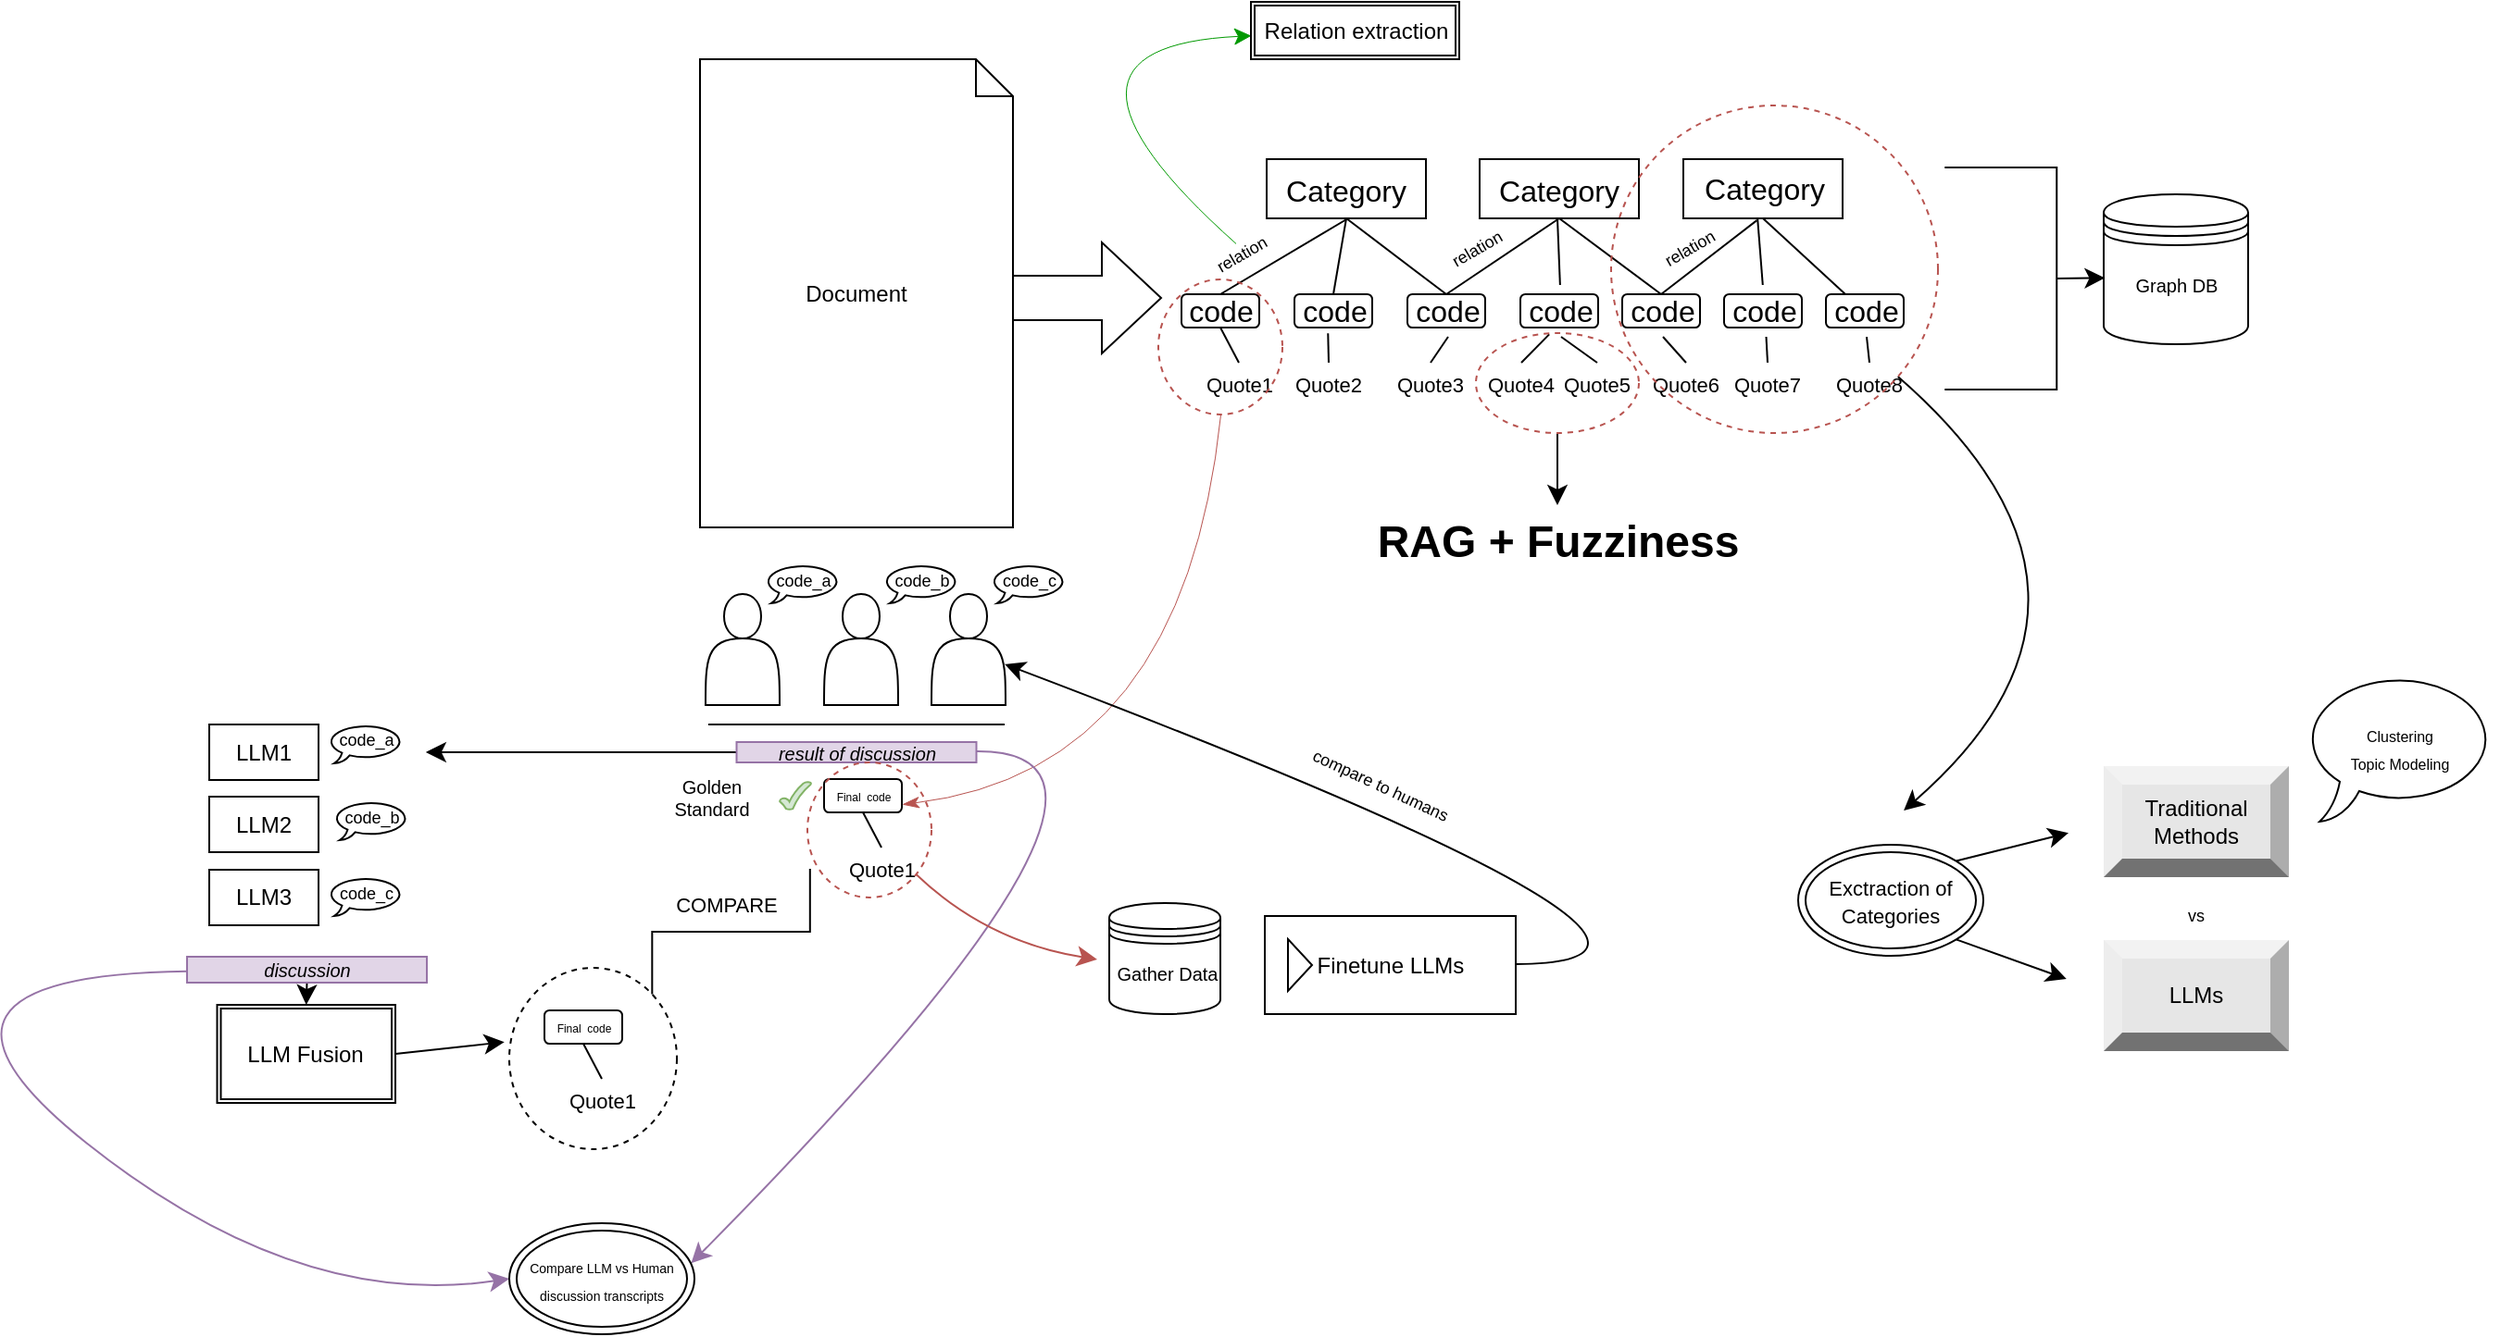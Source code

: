 <mxfile version="26.0.4">
  <diagram name="Page-1" id="NXRM2CCB16tGy451cCC7">
    <mxGraphModel dx="1940" dy="1178" grid="0" gridSize="10" guides="1" tooltips="1" connect="1" arrows="1" fold="1" page="0" pageScale="1" pageWidth="850" pageHeight="1100" math="0" shadow="0">
      <root>
        <mxCell id="0" />
        <mxCell id="1" parent="0" />
        <mxCell id="iVvw1VF7FRGHK6_UIkJ5-1" value="" style="rounded=0;whiteSpace=wrap;html=1;" vertex="1" parent="1">
          <mxGeometry x="52" y="-81" width="86" height="32" as="geometry" />
        </mxCell>
        <mxCell id="iVvw1VF7FRGHK6_UIkJ5-2" value="" style="rounded=0;whiteSpace=wrap;html=1;" vertex="1" parent="1">
          <mxGeometry x="277" y="-81" width="86" height="32" as="geometry" />
        </mxCell>
        <mxCell id="iVvw1VF7FRGHK6_UIkJ5-3" value="" style="rounded=0;whiteSpace=wrap;html=1;" vertex="1" parent="1">
          <mxGeometry x="167" y="-81" width="86" height="32" as="geometry" />
        </mxCell>
        <mxCell id="iVvw1VF7FRGHK6_UIkJ5-4" value="" style="rounded=1;whiteSpace=wrap;html=1;" vertex="1" parent="1">
          <mxGeometry x="6" y="-8" width="42" height="18" as="geometry" />
        </mxCell>
        <mxCell id="iVvw1VF7FRGHK6_UIkJ5-5" value="" style="rounded=1;whiteSpace=wrap;html=1;" vertex="1" parent="1">
          <mxGeometry x="67" y="-8" width="42" height="18" as="geometry" />
        </mxCell>
        <mxCell id="iVvw1VF7FRGHK6_UIkJ5-6" value="" style="rounded=1;whiteSpace=wrap;html=1;" vertex="1" parent="1">
          <mxGeometry x="128" y="-8" width="42" height="18" as="geometry" />
        </mxCell>
        <mxCell id="iVvw1VF7FRGHK6_UIkJ5-8" value="" style="rounded=1;whiteSpace=wrap;html=1;" vertex="1" parent="1">
          <mxGeometry x="189" y="-8" width="42" height="18" as="geometry" />
        </mxCell>
        <mxCell id="iVvw1VF7FRGHK6_UIkJ5-9" value="" style="rounded=1;whiteSpace=wrap;html=1;" vertex="1" parent="1">
          <mxGeometry x="244" y="-8" width="42" height="18" as="geometry" />
        </mxCell>
        <mxCell id="iVvw1VF7FRGHK6_UIkJ5-10" value="" style="rounded=1;whiteSpace=wrap;html=1;" vertex="1" parent="1">
          <mxGeometry x="299" y="-8" width="42" height="18" as="geometry" />
        </mxCell>
        <mxCell id="iVvw1VF7FRGHK6_UIkJ5-11" value="" style="rounded=1;whiteSpace=wrap;html=1;" vertex="1" parent="1">
          <mxGeometry x="354" y="-8" width="42" height="18" as="geometry" />
        </mxCell>
        <mxCell id="iVvw1VF7FRGHK6_UIkJ5-12" value="" style="endArrow=none;html=1;rounded=0;fontSize=12;startSize=8;endSize=8;curved=1;exitX=0.5;exitY=0;exitDx=0;exitDy=0;" edge="1" parent="1" source="iVvw1VF7FRGHK6_UIkJ5-4">
          <mxGeometry width="50" height="50" relative="1" as="geometry">
            <mxPoint x="46" y="1" as="sourcePoint" />
            <mxPoint x="96" y="-49" as="targetPoint" />
          </mxGeometry>
        </mxCell>
        <mxCell id="iVvw1VF7FRGHK6_UIkJ5-13" value="" style="endArrow=none;html=1;rounded=0;fontSize=12;startSize=8;endSize=8;curved=1;exitX=0.5;exitY=0;exitDx=0;exitDy=0;entryX=0.5;entryY=1;entryDx=0;entryDy=0;" edge="1" parent="1" source="iVvw1VF7FRGHK6_UIkJ5-5" target="iVvw1VF7FRGHK6_UIkJ5-1">
          <mxGeometry width="50" height="50" relative="1" as="geometry">
            <mxPoint x="37" y="2" as="sourcePoint" />
            <mxPoint x="106" y="-39" as="targetPoint" />
          </mxGeometry>
        </mxCell>
        <mxCell id="iVvw1VF7FRGHK6_UIkJ5-14" value="" style="endArrow=none;html=1;rounded=0;fontSize=12;startSize=8;endSize=8;curved=1;exitX=0.5;exitY=0;exitDx=0;exitDy=0;entryX=0.5;entryY=1;entryDx=0;entryDy=0;" edge="1" parent="1" source="iVvw1VF7FRGHK6_UIkJ5-6" target="iVvw1VF7FRGHK6_UIkJ5-1">
          <mxGeometry width="50" height="50" relative="1" as="geometry">
            <mxPoint x="98" y="2" as="sourcePoint" />
            <mxPoint x="105" y="-39" as="targetPoint" />
          </mxGeometry>
        </mxCell>
        <mxCell id="iVvw1VF7FRGHK6_UIkJ5-15" value="" style="endArrow=none;html=1;rounded=0;fontSize=12;startSize=8;endSize=8;curved=1;entryX=0.5;entryY=1;entryDx=0;entryDy=0;exitX=0.5;exitY=0;exitDx=0;exitDy=0;" edge="1" parent="1" source="iVvw1VF7FRGHK6_UIkJ5-6" target="iVvw1VF7FRGHK6_UIkJ5-3">
          <mxGeometry width="50" height="50" relative="1" as="geometry">
            <mxPoint x="158" y="-13" as="sourcePoint" />
            <mxPoint x="105" y="-39" as="targetPoint" />
          </mxGeometry>
        </mxCell>
        <mxCell id="iVvw1VF7FRGHK6_UIkJ5-16" value="" style="endArrow=none;html=1;rounded=0;fontSize=12;startSize=8;endSize=8;curved=1;" edge="1" parent="1" source="iVvw1VF7FRGHK6_UIkJ5-27">
          <mxGeometry width="50" height="50" relative="1" as="geometry">
            <mxPoint x="159" y="2" as="sourcePoint" />
            <mxPoint x="209" y="-49" as="targetPoint" />
          </mxGeometry>
        </mxCell>
        <mxCell id="iVvw1VF7FRGHK6_UIkJ5-18" value="" style="endArrow=none;html=1;rounded=0;fontSize=12;startSize=8;endSize=8;curved=1;entryX=0.435;entryY=1.044;entryDx=0;entryDy=0;entryPerimeter=0;" edge="1" parent="1" source="iVvw1VF7FRGHK6_UIkJ5-29" target="iVvw1VF7FRGHK6_UIkJ5-23">
          <mxGeometry width="50" height="50" relative="1" as="geometry">
            <mxPoint x="268" y="2" as="sourcePoint" />
            <mxPoint x="318" y="-47" as="targetPoint" />
          </mxGeometry>
        </mxCell>
        <mxCell id="iVvw1VF7FRGHK6_UIkJ5-19" value="" style="endArrow=none;html=1;rounded=0;fontSize=12;startSize=8;endSize=8;curved=1;exitX=0.25;exitY=0;exitDx=0;exitDy=0;entryX=0.5;entryY=1;entryDx=0;entryDy=0;" edge="1" parent="1" source="iVvw1VF7FRGHK6_UIkJ5-11" target="iVvw1VF7FRGHK6_UIkJ5-2">
          <mxGeometry width="50" height="50" relative="1" as="geometry">
            <mxPoint x="320" y="2" as="sourcePoint" />
            <mxPoint x="320" y="-47" as="targetPoint" />
          </mxGeometry>
        </mxCell>
        <mxCell id="iVvw1VF7FRGHK6_UIkJ5-20" value="" style="endArrow=none;html=1;rounded=0;fontSize=12;startSize=8;endSize=8;curved=1;exitX=0.5;exitY=0;exitDx=0;exitDy=0;entryX=0.5;entryY=1;entryDx=0;entryDy=0;" edge="1" parent="1" source="iVvw1VF7FRGHK6_UIkJ5-9" target="iVvw1VF7FRGHK6_UIkJ5-3">
          <mxGeometry width="50" height="50" relative="1" as="geometry">
            <mxPoint x="275" y="2" as="sourcePoint" />
            <mxPoint x="210" y="-51" as="targetPoint" />
          </mxGeometry>
        </mxCell>
        <mxCell id="iVvw1VF7FRGHK6_UIkJ5-21" value="Category" style="text;html=1;align=center;verticalAlign=middle;whiteSpace=wrap;rounded=0;fontSize=16;" vertex="1" parent="1">
          <mxGeometry x="65" y="-79" width="60" height="30" as="geometry" />
        </mxCell>
        <mxCell id="iVvw1VF7FRGHK6_UIkJ5-22" value="Category" style="text;html=1;align=center;verticalAlign=middle;whiteSpace=wrap;rounded=0;fontSize=16;" vertex="1" parent="1">
          <mxGeometry x="180" y="-79" width="60" height="30" as="geometry" />
        </mxCell>
        <mxCell id="iVvw1VF7FRGHK6_UIkJ5-23" value="Category" style="text;html=1;align=center;verticalAlign=middle;whiteSpace=wrap;rounded=0;fontSize=16;" vertex="1" parent="1">
          <mxGeometry x="291" y="-80" width="60" height="30" as="geometry" />
        </mxCell>
        <mxCell id="iVvw1VF7FRGHK6_UIkJ5-24" value="code" style="text;html=1;align=center;verticalAlign=middle;whiteSpace=wrap;rounded=0;fontSize=16;" vertex="1" parent="1">
          <mxGeometry x="10.5" y="-8" width="33" height="17" as="geometry" />
        </mxCell>
        <mxCell id="iVvw1VF7FRGHK6_UIkJ5-25" value="code" style="text;html=1;align=center;verticalAlign=middle;whiteSpace=wrap;rounded=0;fontSize=16;" vertex="1" parent="1">
          <mxGeometry x="67" y="-13" width="44" height="28" as="geometry" />
        </mxCell>
        <mxCell id="iVvw1VF7FRGHK6_UIkJ5-26" value="code" style="text;html=1;align=center;verticalAlign=middle;whiteSpace=wrap;rounded=0;fontSize=16;" vertex="1" parent="1">
          <mxGeometry x="128" y="-13" width="44" height="28" as="geometry" />
        </mxCell>
        <mxCell id="iVvw1VF7FRGHK6_UIkJ5-27" value="code" style="text;html=1;align=center;verticalAlign=middle;whiteSpace=wrap;rounded=0;fontSize=16;" vertex="1" parent="1">
          <mxGeometry x="189" y="-13" width="44" height="28" as="geometry" />
        </mxCell>
        <mxCell id="iVvw1VF7FRGHK6_UIkJ5-28" value="code" style="text;html=1;align=center;verticalAlign=middle;whiteSpace=wrap;rounded=0;fontSize=16;" vertex="1" parent="1">
          <mxGeometry x="244" y="-13" width="44" height="28" as="geometry" />
        </mxCell>
        <mxCell id="iVvw1VF7FRGHK6_UIkJ5-29" value="code" style="text;html=1;align=center;verticalAlign=middle;whiteSpace=wrap;rounded=0;fontSize=16;" vertex="1" parent="1">
          <mxGeometry x="299" y="-13" width="44" height="28" as="geometry" />
        </mxCell>
        <mxCell id="iVvw1VF7FRGHK6_UIkJ5-30" value="code" style="text;html=1;align=center;verticalAlign=middle;whiteSpace=wrap;rounded=0;fontSize=16;" vertex="1" parent="1">
          <mxGeometry x="354" y="-13" width="44" height="28" as="geometry" />
        </mxCell>
        <mxCell id="iVvw1VF7FRGHK6_UIkJ5-34" value="" style="endArrow=none;html=1;rounded=0;fontSize=12;startSize=8;endSize=8;curved=1;exitX=0.5;exitY=0;exitDx=0;exitDy=0;entryX=0.462;entryY=1.033;entryDx=0;entryDy=0;entryPerimeter=0;" edge="1" parent="1" source="iVvw1VF7FRGHK6_UIkJ5-9" target="iVvw1VF7FRGHK6_UIkJ5-2">
          <mxGeometry width="50" height="50" relative="1" as="geometry">
            <mxPoint x="265" y="-8" as="sourcePoint" />
            <mxPoint x="322" y="-51" as="targetPoint" />
          </mxGeometry>
        </mxCell>
        <mxCell id="iVvw1VF7FRGHK6_UIkJ5-45" style="edgeStyle=none;curved=1;rounded=0;orthogonalLoop=1;jettySize=auto;html=1;exitX=0.5;exitY=0;exitDx=0;exitDy=0;fontSize=12;endArrow=none;endFill=0;entryX=0.5;entryY=1;entryDx=0;entryDy=0;" edge="1" parent="1" source="iVvw1VF7FRGHK6_UIkJ5-37" target="iVvw1VF7FRGHK6_UIkJ5-4">
          <mxGeometry relative="1" as="geometry">
            <mxPoint x="29" y="9" as="targetPoint" />
          </mxGeometry>
        </mxCell>
        <mxCell id="iVvw1VF7FRGHK6_UIkJ5-93" style="edgeStyle=none;curved=1;rounded=0;orthogonalLoop=1;jettySize=auto;html=1;entryX=1;entryY=0.75;entryDx=0;entryDy=0;fontSize=12;startSize=8;endSize=8;endArrow=classicThin;endFill=1;strokeWidth=0.5;strokeColor=#b85450;exitX=0.5;exitY=1;exitDx=0;exitDy=0;fillColor=#f8cecc;" edge="1" parent="1" source="iVvw1VF7FRGHK6_UIkJ5-90" target="iVvw1VF7FRGHK6_UIkJ5-72">
          <mxGeometry relative="1" as="geometry">
            <Array as="points">
              <mxPoint x="7" y="249" />
            </Array>
          </mxGeometry>
        </mxCell>
        <mxCell id="iVvw1VF7FRGHK6_UIkJ5-37" value="&lt;font style=&quot;font-size: 11px;&quot;&gt;Quote1&lt;/font&gt;" style="text;html=1;align=center;verticalAlign=middle;whiteSpace=wrap;rounded=0;fontSize=16;" vertex="1" parent="1">
          <mxGeometry x="16.5" y="29" width="41" height="19" as="geometry" />
        </mxCell>
        <mxCell id="iVvw1VF7FRGHK6_UIkJ5-38" value="&lt;font style=&quot;font-size: 11px;&quot;&gt;Quote2&lt;/font&gt;" style="text;html=1;align=center;verticalAlign=middle;whiteSpace=wrap;rounded=0;fontSize=16;" vertex="1" parent="1">
          <mxGeometry x="65" y="29" width="41" height="19" as="geometry" />
        </mxCell>
        <mxCell id="iVvw1VF7FRGHK6_UIkJ5-48" style="edgeStyle=none;curved=1;rounded=0;orthogonalLoop=1;jettySize=auto;html=1;exitX=0.5;exitY=0;exitDx=0;exitDy=0;entryX=0.5;entryY=1;entryDx=0;entryDy=0;fontSize=12;startSize=8;endSize=8;endArrow=none;endFill=0;" edge="1" parent="1" source="iVvw1VF7FRGHK6_UIkJ5-39" target="iVvw1VF7FRGHK6_UIkJ5-26">
          <mxGeometry relative="1" as="geometry" />
        </mxCell>
        <mxCell id="iVvw1VF7FRGHK6_UIkJ5-39" value="&lt;font style=&quot;font-size: 11px;&quot;&gt;Quote3&lt;/font&gt;" style="text;html=1;align=center;verticalAlign=middle;whiteSpace=wrap;rounded=0;fontSize=16;" vertex="1" parent="1">
          <mxGeometry x="120" y="29" width="41" height="19" as="geometry" />
        </mxCell>
        <mxCell id="iVvw1VF7FRGHK6_UIkJ5-40" value="&lt;font style=&quot;font-size: 11px;&quot;&gt;Quote4&lt;/font&gt;" style="text;html=1;align=center;verticalAlign=middle;whiteSpace=wrap;rounded=0;fontSize=16;" vertex="1" parent="1">
          <mxGeometry x="169" y="29" width="41" height="19" as="geometry" />
        </mxCell>
        <mxCell id="iVvw1VF7FRGHK6_UIkJ5-50" style="edgeStyle=none;curved=1;rounded=0;orthogonalLoop=1;jettySize=auto;html=1;exitX=0.5;exitY=0;exitDx=0;exitDy=0;entryX=0.5;entryY=1;entryDx=0;entryDy=0;fontSize=12;startSize=8;endSize=8;endArrow=none;endFill=0;" edge="1" parent="1" source="iVvw1VF7FRGHK6_UIkJ5-41" target="iVvw1VF7FRGHK6_UIkJ5-27">
          <mxGeometry relative="1" as="geometry" />
        </mxCell>
        <mxCell id="iVvw1VF7FRGHK6_UIkJ5-41" value="&lt;font style=&quot;font-size: 11px;&quot;&gt;Quote5&lt;/font&gt;" style="text;html=1;align=center;verticalAlign=middle;whiteSpace=wrap;rounded=0;fontSize=16;" vertex="1" parent="1">
          <mxGeometry x="210" y="29" width="41" height="19" as="geometry" />
        </mxCell>
        <mxCell id="iVvw1VF7FRGHK6_UIkJ5-51" style="edgeStyle=none;curved=1;rounded=0;orthogonalLoop=1;jettySize=auto;html=1;exitX=0.5;exitY=0;exitDx=0;exitDy=0;entryX=0.5;entryY=1;entryDx=0;entryDy=0;fontSize=12;startSize=8;endSize=8;endArrow=none;endFill=0;" edge="1" parent="1" source="iVvw1VF7FRGHK6_UIkJ5-42" target="iVvw1VF7FRGHK6_UIkJ5-28">
          <mxGeometry relative="1" as="geometry" />
        </mxCell>
        <mxCell id="iVvw1VF7FRGHK6_UIkJ5-42" value="&lt;font style=&quot;font-size: 11px;&quot;&gt;Quote6&lt;/font&gt;" style="text;html=1;align=center;verticalAlign=middle;whiteSpace=wrap;rounded=0;fontSize=16;" vertex="1" parent="1">
          <mxGeometry x="258" y="29" width="41" height="19" as="geometry" />
        </mxCell>
        <mxCell id="iVvw1VF7FRGHK6_UIkJ5-52" style="edgeStyle=none;curved=1;rounded=0;orthogonalLoop=1;jettySize=auto;html=1;exitX=0.5;exitY=0;exitDx=0;exitDy=0;fontSize=12;startSize=8;endSize=8;endArrow=none;endFill=0;" edge="1" parent="1" source="iVvw1VF7FRGHK6_UIkJ5-43" target="iVvw1VF7FRGHK6_UIkJ5-29">
          <mxGeometry relative="1" as="geometry" />
        </mxCell>
        <mxCell id="iVvw1VF7FRGHK6_UIkJ5-43" value="&lt;font style=&quot;font-size: 11px;&quot;&gt;Quote7&lt;/font&gt;" style="text;html=1;align=center;verticalAlign=middle;whiteSpace=wrap;rounded=0;fontSize=16;" vertex="1" parent="1">
          <mxGeometry x="302" y="29" width="41" height="19" as="geometry" />
        </mxCell>
        <mxCell id="iVvw1VF7FRGHK6_UIkJ5-53" style="edgeStyle=none;curved=1;rounded=0;orthogonalLoop=1;jettySize=auto;html=1;exitX=0.5;exitY=0;exitDx=0;exitDy=0;entryX=0.5;entryY=1;entryDx=0;entryDy=0;fontSize=12;startSize=8;endSize=8;endArrow=none;endFill=0;" edge="1" parent="1" source="iVvw1VF7FRGHK6_UIkJ5-44" target="iVvw1VF7FRGHK6_UIkJ5-30">
          <mxGeometry relative="1" as="geometry" />
        </mxCell>
        <mxCell id="iVvw1VF7FRGHK6_UIkJ5-44" value="&lt;font style=&quot;font-size: 11px;&quot;&gt;Quote8&lt;/font&gt;" style="text;html=1;align=center;verticalAlign=middle;whiteSpace=wrap;rounded=0;fontSize=16;" vertex="1" parent="1">
          <mxGeometry x="357" y="29" width="41" height="19" as="geometry" />
        </mxCell>
        <mxCell id="iVvw1VF7FRGHK6_UIkJ5-47" style="edgeStyle=none;curved=1;rounded=0;orthogonalLoop=1;jettySize=auto;html=1;exitX=0.5;exitY=0;exitDx=0;exitDy=0;entryX=0.412;entryY=0.934;entryDx=0;entryDy=0;entryPerimeter=0;fontSize=12;endArrow=none;endFill=0;" edge="1" parent="1" source="iVvw1VF7FRGHK6_UIkJ5-38" target="iVvw1VF7FRGHK6_UIkJ5-25">
          <mxGeometry relative="1" as="geometry" />
        </mxCell>
        <mxCell id="iVvw1VF7FRGHK6_UIkJ5-49" style="edgeStyle=none;curved=1;rounded=0;orthogonalLoop=1;jettySize=auto;html=1;exitX=0.5;exitY=0;exitDx=0;exitDy=0;entryX=0.354;entryY=0.954;entryDx=0;entryDy=0;entryPerimeter=0;fontSize=12;startSize=8;endSize=8;endArrow=none;endFill=0;" edge="1" parent="1" source="iVvw1VF7FRGHK6_UIkJ5-40" target="iVvw1VF7FRGHK6_UIkJ5-27">
          <mxGeometry relative="1" as="geometry" />
        </mxCell>
        <mxCell id="iVvw1VF7FRGHK6_UIkJ5-142" style="edgeStyle=none;curved=1;rounded=0;orthogonalLoop=1;jettySize=auto;html=1;exitX=0.5;exitY=0;exitDx=0;exitDy=0;fontSize=12;startSize=8;endSize=8;strokeWidth=0.5;strokeColor=#009900;" edge="1" parent="1" source="iVvw1VF7FRGHK6_UIkJ5-58" target="iVvw1VF7FRGHK6_UIkJ5-143">
          <mxGeometry relative="1" as="geometry">
            <mxPoint x="43" y="-182" as="targetPoint" />
            <Array as="points">
              <mxPoint x="-84" y="-142" />
            </Array>
          </mxGeometry>
        </mxCell>
        <mxCell id="iVvw1VF7FRGHK6_UIkJ5-58" value="&lt;font style=&quot;font-size: 9px;&quot;&gt;relation&lt;/font&gt;" style="text;html=1;align=center;verticalAlign=middle;whiteSpace=wrap;rounded=0;fontSize=16;rotation=-30;" vertex="1" parent="1">
          <mxGeometry x="7" y="-36" width="60" height="7" as="geometry" />
        </mxCell>
        <mxCell id="iVvw1VF7FRGHK6_UIkJ5-61" value="&lt;font style=&quot;font-size: 9px;&quot;&gt;relation&lt;/font&gt;" style="text;html=1;align=center;verticalAlign=middle;whiteSpace=wrap;rounded=0;fontSize=16;rotation=-30;" vertex="1" parent="1">
          <mxGeometry x="134" y="-39" width="60" height="7" as="geometry" />
        </mxCell>
        <mxCell id="iVvw1VF7FRGHK6_UIkJ5-62" value="&lt;font style=&quot;font-size: 9px;&quot;&gt;relation&lt;/font&gt;" style="text;html=1;align=center;verticalAlign=middle;whiteSpace=wrap;rounded=0;fontSize=16;rotation=-30;" vertex="1" parent="1">
          <mxGeometry x="248.5" y="-39" width="60" height="7" as="geometry" />
        </mxCell>
        <mxCell id="iVvw1VF7FRGHK6_UIkJ5-65" value="" style="edgeStyle=none;curved=1;rounded=0;orthogonalLoop=1;jettySize=auto;html=1;fontSize=12;startSize=8;endSize=8;" edge="1" parent="1" source="iVvw1VF7FRGHK6_UIkJ5-63" target="iVvw1VF7FRGHK6_UIkJ5-64">
          <mxGeometry relative="1" as="geometry" />
        </mxCell>
        <mxCell id="iVvw1VF7FRGHK6_UIkJ5-63" value="Document" style="shape=note;size=20;whiteSpace=wrap;html=1;" vertex="1" parent="1">
          <mxGeometry x="-254" y="-135" width="169" height="253" as="geometry" />
        </mxCell>
        <mxCell id="iVvw1VF7FRGHK6_UIkJ5-64" value="" style="shape=singleArrow;whiteSpace=wrap;html=1;arrowWidth=0.4;arrowSize=0.4;" vertex="1" parent="1">
          <mxGeometry x="-85" y="-36" width="80" height="60" as="geometry" />
        </mxCell>
        <mxCell id="iVvw1VF7FRGHK6_UIkJ5-68" value="" style="shape=actor;whiteSpace=wrap;html=1;" vertex="1" parent="1">
          <mxGeometry x="-251" y="154" width="40" height="60" as="geometry" />
        </mxCell>
        <mxCell id="iVvw1VF7FRGHK6_UIkJ5-69" value="" style="shape=actor;whiteSpace=wrap;html=1;" vertex="1" parent="1">
          <mxGeometry x="-187" y="154" width="40" height="60" as="geometry" />
        </mxCell>
        <mxCell id="iVvw1VF7FRGHK6_UIkJ5-70" value="" style="shape=actor;whiteSpace=wrap;html=1;" vertex="1" parent="1">
          <mxGeometry x="-129" y="154" width="40" height="60" as="geometry" />
        </mxCell>
        <mxCell id="iVvw1VF7FRGHK6_UIkJ5-72" value="" style="rounded=1;whiteSpace=wrap;html=1;" vertex="1" parent="1">
          <mxGeometry x="-187" y="254" width="42" height="18" as="geometry" />
        </mxCell>
        <mxCell id="iVvw1VF7FRGHK6_UIkJ5-73" value="&lt;font style=&quot;font-size: 6px;&quot;&gt;Final&amp;nbsp; code&lt;/font&gt;" style="text;html=1;align=center;verticalAlign=middle;whiteSpace=wrap;rounded=0;fontSize=16;" vertex="1" parent="1">
          <mxGeometry x="-182.5" y="251" width="33" height="17" as="geometry" />
        </mxCell>
        <mxCell id="iVvw1VF7FRGHK6_UIkJ5-74" style="edgeStyle=none;curved=1;rounded=0;orthogonalLoop=1;jettySize=auto;html=1;exitX=0.5;exitY=0;exitDx=0;exitDy=0;fontSize=12;endArrow=none;endFill=0;entryX=0.5;entryY=1;entryDx=0;entryDy=0;" edge="1" parent="1" source="iVvw1VF7FRGHK6_UIkJ5-75" target="iVvw1VF7FRGHK6_UIkJ5-72">
          <mxGeometry relative="1" as="geometry" />
        </mxCell>
        <mxCell id="iVvw1VF7FRGHK6_UIkJ5-75" value="&lt;font style=&quot;font-size: 11px;&quot;&gt;Quote1&lt;/font&gt;" style="text;html=1;align=center;verticalAlign=middle;whiteSpace=wrap;rounded=0;fontSize=16;" vertex="1" parent="1">
          <mxGeometry x="-176.5" y="291" width="41" height="19" as="geometry" />
        </mxCell>
        <mxCell id="iVvw1VF7FRGHK6_UIkJ5-78" value="" style="whiteSpace=wrap;html=1;shape=mxgraph.basic.oval_callout" vertex="1" parent="1">
          <mxGeometry x="-219" y="138" width="41" height="21" as="geometry" />
        </mxCell>
        <mxCell id="iVvw1VF7FRGHK6_UIkJ5-79" value="&lt;font style=&quot;font-size: 9px;&quot;&gt;code_a&lt;/font&gt;" style="text;html=1;align=center;verticalAlign=middle;whiteSpace=wrap;rounded=0;fontSize=16;" vertex="1" parent="1">
          <mxGeometry x="-211.5" y="138" width="26" height="11" as="geometry" />
        </mxCell>
        <mxCell id="iVvw1VF7FRGHK6_UIkJ5-80" value="" style="whiteSpace=wrap;html=1;shape=mxgraph.basic.oval_callout" vertex="1" parent="1">
          <mxGeometry x="-155" y="138" width="41" height="21" as="geometry" />
        </mxCell>
        <mxCell id="iVvw1VF7FRGHK6_UIkJ5-81" value="&lt;font style=&quot;font-size: 9px;&quot;&gt;code_b&lt;/font&gt;" style="text;html=1;align=center;verticalAlign=middle;whiteSpace=wrap;rounded=0;fontSize=16;" vertex="1" parent="1">
          <mxGeometry x="-147.5" y="138" width="26" height="11" as="geometry" />
        </mxCell>
        <mxCell id="iVvw1VF7FRGHK6_UIkJ5-82" value="" style="whiteSpace=wrap;html=1;shape=mxgraph.basic.oval_callout" vertex="1" parent="1">
          <mxGeometry x="-97" y="138" width="41" height="21" as="geometry" />
        </mxCell>
        <mxCell id="iVvw1VF7FRGHK6_UIkJ5-83" value="&lt;font style=&quot;font-size: 9px;&quot;&gt;code_c&lt;/font&gt;" style="text;html=1;align=center;verticalAlign=middle;whiteSpace=wrap;rounded=0;fontSize=16;" vertex="1" parent="1">
          <mxGeometry x="-89.5" y="138" width="26" height="11" as="geometry" />
        </mxCell>
        <mxCell id="iVvw1VF7FRGHK6_UIkJ5-85" value="" style="verticalLabelPosition=bottom;verticalAlign=top;html=1;shape=mxgraph.basic.tick;fillColor=#d5e8d4;strokeColor=#82b366;" vertex="1" parent="1">
          <mxGeometry x="-211" y="255.5" width="17" height="15" as="geometry" />
        </mxCell>
        <mxCell id="iVvw1VF7FRGHK6_UIkJ5-86" value="" style="endArrow=none;html=1;rounded=0;fontSize=12;startSize=8;endSize=8;curved=1;" edge="1" parent="1">
          <mxGeometry relative="1" as="geometry">
            <mxPoint x="-249.5" y="224.5" as="sourcePoint" />
            <mxPoint x="-89.5" y="224.5" as="targetPoint" />
          </mxGeometry>
        </mxCell>
        <mxCell id="iVvw1VF7FRGHK6_UIkJ5-115" style="edgeStyle=none;curved=1;rounded=0;orthogonalLoop=1;jettySize=auto;html=1;fontSize=12;startSize=8;endSize=8;" edge="1" parent="1" source="iVvw1VF7FRGHK6_UIkJ5-89">
          <mxGeometry relative="1" as="geometry">
            <mxPoint x="-402.083" y="239.5" as="targetPoint" />
          </mxGeometry>
        </mxCell>
        <mxCell id="iVvw1VF7FRGHK6_UIkJ5-154" style="edgeStyle=none;curved=1;rounded=0;orthogonalLoop=1;jettySize=auto;html=1;fontSize=12;startSize=8;endSize=8;fillColor=#e1d5e7;strokeColor=#9673a6;entryX=0.982;entryY=0.361;entryDx=0;entryDy=0;entryPerimeter=0;" edge="1" parent="1" source="iVvw1VF7FRGHK6_UIkJ5-89" target="iVvw1VF7FRGHK6_UIkJ5-155">
          <mxGeometry relative="1" as="geometry">
            <mxPoint x="-267" y="572" as="targetPoint" />
            <Array as="points">
              <mxPoint x="16" y="238" />
            </Array>
          </mxGeometry>
        </mxCell>
        <mxCell id="iVvw1VF7FRGHK6_UIkJ5-89" value="&lt;font&gt;result of discussion&lt;/font&gt;" style="text;html=1;align=center;verticalAlign=middle;whiteSpace=wrap;rounded=0;fontSize=10;fontStyle=2;fillColor=#e1d5e7;strokeColor=#9673a6;" vertex="1" parent="1">
          <mxGeometry x="-234.25" y="234" width="129.5" height="11" as="geometry" />
        </mxCell>
        <mxCell id="iVvw1VF7FRGHK6_UIkJ5-90" value="" style="ellipse;whiteSpace=wrap;html=1;align=center;dashed=1;fillColor=none;strokeColor=#b85450;" vertex="1" parent="1">
          <mxGeometry x="-6.5" y="-16" width="67" height="73" as="geometry" />
        </mxCell>
        <mxCell id="iVvw1VF7FRGHK6_UIkJ5-95" value="&lt;span&gt;Golden Standard&lt;/span&gt;" style="text;html=1;align=center;verticalAlign=middle;whiteSpace=wrap;rounded=0;fontSize=10;strokeWidth=6;" vertex="1" parent="1">
          <mxGeometry x="-275.75" y="255.5" width="56.75" height="17" as="geometry" />
        </mxCell>
        <mxCell id="iVvw1VF7FRGHK6_UIkJ5-98" style="edgeStyle=none;curved=1;rounded=0;orthogonalLoop=1;jettySize=auto;html=1;fontSize=12;startSize=8;endSize=8;fontColor=light-dark(#e90707, #ededed);strokeColor=#b85450;fillColor=#f8cecc;" edge="1" parent="1" source="iVvw1VF7FRGHK6_UIkJ5-97">
          <mxGeometry relative="1" as="geometry">
            <mxPoint x="-39.5" y="351.5" as="targetPoint" />
            <Array as="points">
              <mxPoint x="-99" y="342" />
            </Array>
          </mxGeometry>
        </mxCell>
        <mxCell id="iVvw1VF7FRGHK6_UIkJ5-97" value="" style="ellipse;whiteSpace=wrap;html=1;align=center;dashed=1;fillColor=none;strokeColor=#b85450;" vertex="1" parent="1">
          <mxGeometry x="-196" y="245" width="67" height="73" as="geometry" />
        </mxCell>
        <mxCell id="iVvw1VF7FRGHK6_UIkJ5-103" value="" style="shape=datastore;whiteSpace=wrap;html=1;" vertex="1" parent="1">
          <mxGeometry x="-33" y="321" width="60" height="60" as="geometry" />
        </mxCell>
        <mxCell id="iVvw1VF7FRGHK6_UIkJ5-104" value="&lt;span&gt;Gather Data&lt;/span&gt;" style="text;html=1;align=center;verticalAlign=middle;whiteSpace=wrap;rounded=0;fontSize=10;strokeWidth=6;" vertex="1" parent="1">
          <mxGeometry x="-29.75" y="350" width="56.75" height="17" as="geometry" />
        </mxCell>
        <mxCell id="iVvw1VF7FRGHK6_UIkJ5-113" style="edgeStyle=none;curved=1;rounded=0;orthogonalLoop=1;jettySize=auto;html=1;fontSize=12;startSize=8;endSize=8;entryX=0.988;entryY=0.632;entryDx=0;entryDy=0;entryPerimeter=0;" edge="1" parent="1" source="iVvw1VF7FRGHK6_UIkJ5-111" target="iVvw1VF7FRGHK6_UIkJ5-70">
          <mxGeometry relative="1" as="geometry">
            <mxPoint x="-84.167" y="232" as="targetPoint" />
            <Array as="points">
              <mxPoint x="335" y="353" />
            </Array>
          </mxGeometry>
        </mxCell>
        <mxCell id="iVvw1VF7FRGHK6_UIkJ5-111" value="Finetune LLMs" style="html=1;whiteSpace=wrap;container=1;recursiveResize=0;collapsible=0;" vertex="1" parent="1">
          <mxGeometry x="51" y="328" width="135.5" height="53" as="geometry" />
        </mxCell>
        <mxCell id="iVvw1VF7FRGHK6_UIkJ5-112" value="" style="triangle;html=1;whiteSpace=wrap;" vertex="1" parent="iVvw1VF7FRGHK6_UIkJ5-111">
          <mxGeometry x="12.5" y="12.5" width="13" height="28" as="geometry" />
        </mxCell>
        <mxCell id="iVvw1VF7FRGHK6_UIkJ5-114" value="&lt;font style=&quot;font-size: 9px;&quot;&gt;compare to humans&lt;/font&gt;" style="text;html=1;align=center;verticalAlign=middle;whiteSpace=wrap;rounded=0;fontSize=16;rotation=25;" vertex="1" parent="1">
          <mxGeometry x="69" y="251" width="92" height="7" as="geometry" />
        </mxCell>
        <mxCell id="iVvw1VF7FRGHK6_UIkJ5-116" value="LLM1" style="html=1;whiteSpace=wrap;container=1;recursiveResize=0;collapsible=0;" vertex="1" parent="1">
          <mxGeometry x="-519" y="224.5" width="59" height="30" as="geometry" />
        </mxCell>
        <mxCell id="iVvw1VF7FRGHK6_UIkJ5-118" value="LLM2" style="html=1;whiteSpace=wrap;container=1;recursiveResize=0;collapsible=0;" vertex="1" parent="1">
          <mxGeometry x="-519" y="263.5" width="59" height="30" as="geometry" />
        </mxCell>
        <mxCell id="iVvw1VF7FRGHK6_UIkJ5-119" value="LLM3" style="html=1;whiteSpace=wrap;container=1;recursiveResize=0;collapsible=0;" vertex="1" parent="1">
          <mxGeometry x="-519" y="303" width="59" height="30" as="geometry" />
        </mxCell>
        <mxCell id="iVvw1VF7FRGHK6_UIkJ5-120" value="" style="whiteSpace=wrap;html=1;shape=mxgraph.basic.oval_callout" vertex="1" parent="1">
          <mxGeometry x="-455" y="224.5" width="41" height="21" as="geometry" />
        </mxCell>
        <mxCell id="iVvw1VF7FRGHK6_UIkJ5-121" value="&lt;font style=&quot;font-size: 9px;&quot;&gt;code_a&lt;/font&gt;" style="text;html=1;align=center;verticalAlign=middle;whiteSpace=wrap;rounded=0;fontSize=16;" vertex="1" parent="1">
          <mxGeometry x="-447.5" y="224.5" width="26" height="11" as="geometry" />
        </mxCell>
        <mxCell id="iVvw1VF7FRGHK6_UIkJ5-122" value="" style="whiteSpace=wrap;html=1;shape=mxgraph.basic.oval_callout" vertex="1" parent="1">
          <mxGeometry x="-452" y="266" width="41" height="21" as="geometry" />
        </mxCell>
        <mxCell id="iVvw1VF7FRGHK6_UIkJ5-123" value="&lt;font style=&quot;font-size: 9px;&quot;&gt;code_b&lt;/font&gt;" style="text;html=1;align=center;verticalAlign=middle;whiteSpace=wrap;rounded=0;fontSize=16;" vertex="1" parent="1">
          <mxGeometry x="-444.5" y="266" width="26" height="11" as="geometry" />
        </mxCell>
        <mxCell id="iVvw1VF7FRGHK6_UIkJ5-124" value="" style="whiteSpace=wrap;html=1;shape=mxgraph.basic.oval_callout" vertex="1" parent="1">
          <mxGeometry x="-455" y="307" width="41" height="21" as="geometry" />
        </mxCell>
        <mxCell id="iVvw1VF7FRGHK6_UIkJ5-125" value="&lt;font style=&quot;font-size: 9px;&quot;&gt;code_c&lt;/font&gt;" style="text;html=1;align=center;verticalAlign=middle;whiteSpace=wrap;rounded=0;fontSize=16;" vertex="1" parent="1">
          <mxGeometry x="-447.5" y="307" width="26" height="11" as="geometry" />
        </mxCell>
        <mxCell id="iVvw1VF7FRGHK6_UIkJ5-136" style="edgeStyle=none;curved=1;rounded=0;orthogonalLoop=1;jettySize=auto;html=1;exitX=0.5;exitY=1;exitDx=0;exitDy=0;entryX=0.5;entryY=0;entryDx=0;entryDy=0;fontSize=12;startSize=8;endSize=8;" edge="1" parent="1" source="iVvw1VF7FRGHK6_UIkJ5-126" target="iVvw1VF7FRGHK6_UIkJ5-127">
          <mxGeometry relative="1" as="geometry" />
        </mxCell>
        <mxCell id="iVvw1VF7FRGHK6_UIkJ5-153" style="edgeStyle=none;curved=1;rounded=0;orthogonalLoop=1;jettySize=auto;html=1;fontSize=12;startSize=8;endSize=8;fillColor=#e1d5e7;strokeColor=#9673a6;entryX=0;entryY=0.5;entryDx=0;entryDy=0;" edge="1" parent="1" source="iVvw1VF7FRGHK6_UIkJ5-126" target="iVvw1VF7FRGHK6_UIkJ5-155">
          <mxGeometry relative="1" as="geometry">
            <mxPoint x="-353" y="588" as="targetPoint" />
            <Array as="points">
              <mxPoint x="-699" y="360" />
              <mxPoint x="-472" y="541" />
            </Array>
          </mxGeometry>
        </mxCell>
        <mxCell id="iVvw1VF7FRGHK6_UIkJ5-126" value="&lt;font&gt;discussion&lt;/font&gt;" style="text;html=1;align=center;verticalAlign=middle;whiteSpace=wrap;rounded=0;fontSize=10;fontStyle=2;fillColor=#e1d5e7;strokeColor=#9673a6;" vertex="1" parent="1">
          <mxGeometry x="-531" y="350" width="129.5" height="14" as="geometry" />
        </mxCell>
        <mxCell id="iVvw1VF7FRGHK6_UIkJ5-137" style="edgeStyle=none;curved=1;rounded=0;orthogonalLoop=1;jettySize=auto;html=1;exitX=1;exitY=0.5;exitDx=0;exitDy=0;fontSize=12;startSize=8;endSize=8;entryX=-0.029;entryY=0.409;entryDx=0;entryDy=0;entryPerimeter=0;" edge="1" parent="1" source="iVvw1VF7FRGHK6_UIkJ5-127" target="iVvw1VF7FRGHK6_UIkJ5-138">
          <mxGeometry relative="1" as="geometry">
            <mxPoint x="-375.417" y="402.833" as="targetPoint" />
          </mxGeometry>
        </mxCell>
        <mxCell id="iVvw1VF7FRGHK6_UIkJ5-127" value="LLM Fusion" style="shape=ext;double=1;rounded=0;whiteSpace=wrap;html=1;" vertex="1" parent="1">
          <mxGeometry x="-514.75" y="376" width="96.25" height="53" as="geometry" />
        </mxCell>
        <mxCell id="iVvw1VF7FRGHK6_UIkJ5-131" value="" style="rounded=1;whiteSpace=wrap;html=1;" vertex="1" parent="1">
          <mxGeometry x="-338" y="379" width="42" height="18" as="geometry" />
        </mxCell>
        <mxCell id="iVvw1VF7FRGHK6_UIkJ5-132" value="&lt;font style=&quot;font-size: 6px;&quot;&gt;Final&amp;nbsp; code&lt;/font&gt;" style="text;html=1;align=center;verticalAlign=middle;whiteSpace=wrap;rounded=0;fontSize=16;" vertex="1" parent="1">
          <mxGeometry x="-333.5" y="376" width="33" height="17" as="geometry" />
        </mxCell>
        <mxCell id="iVvw1VF7FRGHK6_UIkJ5-133" style="edgeStyle=none;curved=1;rounded=0;orthogonalLoop=1;jettySize=auto;html=1;exitX=0.5;exitY=0;exitDx=0;exitDy=0;fontSize=12;endArrow=none;endFill=0;entryX=0.5;entryY=1;entryDx=0;entryDy=0;" edge="1" parent="1" source="iVvw1VF7FRGHK6_UIkJ5-134" target="iVvw1VF7FRGHK6_UIkJ5-131">
          <mxGeometry relative="1" as="geometry" />
        </mxCell>
        <mxCell id="iVvw1VF7FRGHK6_UIkJ5-134" value="&lt;font style=&quot;font-size: 11px;&quot;&gt;Quote1&lt;/font&gt;" style="text;html=1;align=center;verticalAlign=middle;whiteSpace=wrap;rounded=0;fontSize=16;" vertex="1" parent="1">
          <mxGeometry x="-327.5" y="416" width="41" height="19" as="geometry" />
        </mxCell>
        <mxCell id="iVvw1VF7FRGHK6_UIkJ5-138" value="" style="ellipse;whiteSpace=wrap;html=1;align=center;dashed=1;fillColor=none;strokeColor=#000000;" vertex="1" parent="1">
          <mxGeometry x="-357" y="356" width="90.5" height="98" as="geometry" />
        </mxCell>
        <mxCell id="iVvw1VF7FRGHK6_UIkJ5-140" style="edgeStyle=elbowEdgeStyle;rounded=0;orthogonalLoop=1;jettySize=auto;html=1;exitX=1;exitY=0;exitDx=0;exitDy=0;entryX=0.021;entryY=0.787;entryDx=0;entryDy=0;entryPerimeter=0;fontSize=12;startSize=8;endSize=8;elbow=vertical;endArrow=none;endFill=0;" edge="1" parent="1" source="iVvw1VF7FRGHK6_UIkJ5-138" target="iVvw1VF7FRGHK6_UIkJ5-97">
          <mxGeometry relative="1" as="geometry" />
        </mxCell>
        <mxCell id="iVvw1VF7FRGHK6_UIkJ5-141" value="&lt;font style=&quot;font-size: 11px;&quot;&gt;COMPARE&lt;/font&gt;" style="text;html=1;align=center;verticalAlign=middle;whiteSpace=wrap;rounded=0;fontSize=16;" vertex="1" parent="1">
          <mxGeometry x="-260" y="310" width="41" height="19" as="geometry" />
        </mxCell>
        <mxCell id="iVvw1VF7FRGHK6_UIkJ5-143" value="Relation extraction" style="shape=ext;double=1;rounded=0;whiteSpace=wrap;html=1;" vertex="1" parent="1">
          <mxGeometry x="43.5" y="-166" width="112.5" height="31" as="geometry" />
        </mxCell>
        <mxCell id="iVvw1VF7FRGHK6_UIkJ5-146" value="" style="edgeStyle=none;curved=1;rounded=0;orthogonalLoop=1;jettySize=auto;html=1;fontSize=12;startSize=8;endSize=8;entryX=0.5;entryY=0;entryDx=0;entryDy=0;" edge="1" parent="1" source="iVvw1VF7FRGHK6_UIkJ5-144" target="iVvw1VF7FRGHK6_UIkJ5-149">
          <mxGeometry relative="1" as="geometry">
            <mxPoint x="211" y="119" as="targetPoint" />
          </mxGeometry>
        </mxCell>
        <mxCell id="iVvw1VF7FRGHK6_UIkJ5-144" value="" style="ellipse;whiteSpace=wrap;html=1;align=center;dashed=1;fillColor=none;strokeColor=#b85450;" vertex="1" parent="1">
          <mxGeometry x="165" y="13" width="88" height="54" as="geometry" />
        </mxCell>
        <mxCell id="iVvw1VF7FRGHK6_UIkJ5-149" value="RAG + Fuzziness" style="text;strokeColor=none;fillColor=none;html=1;fontSize=24;fontStyle=1;verticalAlign=middle;align=center;" vertex="1" parent="1">
          <mxGeometry x="160" y="106" width="98" height="40" as="geometry" />
        </mxCell>
        <mxCell id="iVvw1VF7FRGHK6_UIkJ5-155" value="&lt;font style=&quot;font-size: 7px;&quot;&gt;Compare LLM vs Human discussion transcripts&lt;/font&gt;" style="ellipse;shape=doubleEllipse;whiteSpace=wrap;html=1;" vertex="1" parent="1">
          <mxGeometry x="-357" y="494" width="100" height="60" as="geometry" />
        </mxCell>
        <mxCell id="iVvw1VF7FRGHK6_UIkJ5-158" value="" style="shape=datastore;whiteSpace=wrap;html=1;" vertex="1" parent="1">
          <mxGeometry x="504" y="-62" width="78" height="81" as="geometry" />
        </mxCell>
        <mxCell id="iVvw1VF7FRGHK6_UIkJ5-159" value="&lt;span&gt;Graph DB&lt;/span&gt;" style="text;html=1;align=center;verticalAlign=middle;whiteSpace=wrap;rounded=0;fontSize=10;strokeWidth=6;" vertex="1" parent="1">
          <mxGeometry x="514.63" y="-22" width="56.75" height="17" as="geometry" />
        </mxCell>
        <mxCell id="iVvw1VF7FRGHK6_UIkJ5-160" value="" style="shape=partialRectangle;whiteSpace=wrap;html=1;bottom=1;right=1;left=1;top=0;fillColor=none;routingCenterX=-0.5;rotation=-90;" vertex="1" parent="1">
          <mxGeometry x="388.63" y="-46.5" width="120" height="60" as="geometry" />
        </mxCell>
        <mxCell id="iVvw1VF7FRGHK6_UIkJ5-162" style="edgeStyle=none;curved=1;rounded=0;orthogonalLoop=1;jettySize=auto;html=1;exitX=0.5;exitY=1;exitDx=0;exitDy=0;entryX=0.009;entryY=0.558;entryDx=0;entryDy=0;entryPerimeter=0;fontSize=12;startSize=8;endSize=8;" edge="1" parent="1" source="iVvw1VF7FRGHK6_UIkJ5-160" target="iVvw1VF7FRGHK6_UIkJ5-158">
          <mxGeometry relative="1" as="geometry" />
        </mxCell>
        <mxCell id="iVvw1VF7FRGHK6_UIkJ5-167" style="edgeStyle=none;curved=1;rounded=0;orthogonalLoop=1;jettySize=auto;html=1;fontSize=12;startSize=8;endSize=8;" edge="1" parent="1" source="iVvw1VF7FRGHK6_UIkJ5-165">
          <mxGeometry relative="1" as="geometry">
            <mxPoint x="396" y="271" as="targetPoint" />
            <Array as="points">
              <mxPoint x="529" y="155" />
            </Array>
          </mxGeometry>
        </mxCell>
        <mxCell id="iVvw1VF7FRGHK6_UIkJ5-165" value="" style="ellipse;whiteSpace=wrap;html=1;align=center;dashed=1;fillColor=none;strokeColor=#b85450;" vertex="1" parent="1">
          <mxGeometry x="238" y="-110" width="176.5" height="177" as="geometry" />
        </mxCell>
        <mxCell id="iVvw1VF7FRGHK6_UIkJ5-170" style="edgeStyle=none;curved=1;rounded=0;orthogonalLoop=1;jettySize=auto;html=1;exitX=1;exitY=0;exitDx=0;exitDy=0;fontSize=12;startSize=8;endSize=8;" edge="1" parent="1" source="iVvw1VF7FRGHK6_UIkJ5-169">
          <mxGeometry relative="1" as="geometry">
            <mxPoint x="485" y="283.111" as="targetPoint" />
          </mxGeometry>
        </mxCell>
        <mxCell id="iVvw1VF7FRGHK6_UIkJ5-171" style="edgeStyle=none;curved=1;rounded=0;orthogonalLoop=1;jettySize=auto;html=1;exitX=1;exitY=1;exitDx=0;exitDy=0;fontSize=12;startSize=8;endSize=8;" edge="1" parent="1" source="iVvw1VF7FRGHK6_UIkJ5-169">
          <mxGeometry relative="1" as="geometry">
            <mxPoint x="483.889" y="362" as="targetPoint" />
          </mxGeometry>
        </mxCell>
        <mxCell id="iVvw1VF7FRGHK6_UIkJ5-169" value="&lt;font style=&quot;font-size: 11px;&quot;&gt;Exctraction of Categories&lt;/font&gt;" style="ellipse;shape=doubleEllipse;whiteSpace=wrap;html=1;" vertex="1" parent="1">
          <mxGeometry x="339" y="289.5" width="100" height="60" as="geometry" />
        </mxCell>
        <mxCell id="iVvw1VF7FRGHK6_UIkJ5-173" value="Traditional Methods" style="labelPosition=center;verticalLabelPosition=middle;align=center;html=1;shape=mxgraph.basic.shaded_button;dx=10;fillColor=#E6E6E6;strokeColor=none;whiteSpace=wrap;" vertex="1" parent="1">
          <mxGeometry x="504" y="247" width="100" height="60" as="geometry" />
        </mxCell>
        <mxCell id="iVvw1VF7FRGHK6_UIkJ5-174" value="LLMs" style="labelPosition=center;verticalLabelPosition=middle;align=center;html=1;shape=mxgraph.basic.shaded_button;dx=10;fillColor=#E6E6E6;strokeColor=none;whiteSpace=wrap;" vertex="1" parent="1">
          <mxGeometry x="504" y="341" width="100" height="60" as="geometry" />
        </mxCell>
        <mxCell id="iVvw1VF7FRGHK6_UIkJ5-175" value="&lt;font style=&quot;font-size: 9px;&quot;&gt;vs&lt;/font&gt;" style="text;html=1;align=center;verticalAlign=middle;whiteSpace=wrap;rounded=0;fontSize=16;rotation=0;" vertex="1" parent="1">
          <mxGeometry x="508" y="321" width="92" height="7" as="geometry" />
        </mxCell>
        <mxCell id="iVvw1VF7FRGHK6_UIkJ5-176" value="&lt;font style=&quot;font-size: 8px;&quot;&gt;Clustering&lt;br&gt;Topic Modeling&lt;br&gt;&lt;/font&gt;" style="whiteSpace=wrap;html=1;shape=mxgraph.basic.oval_callout" vertex="1" parent="1">
          <mxGeometry x="612" y="197" width="104" height="80" as="geometry" />
        </mxCell>
      </root>
    </mxGraphModel>
  </diagram>
</mxfile>
